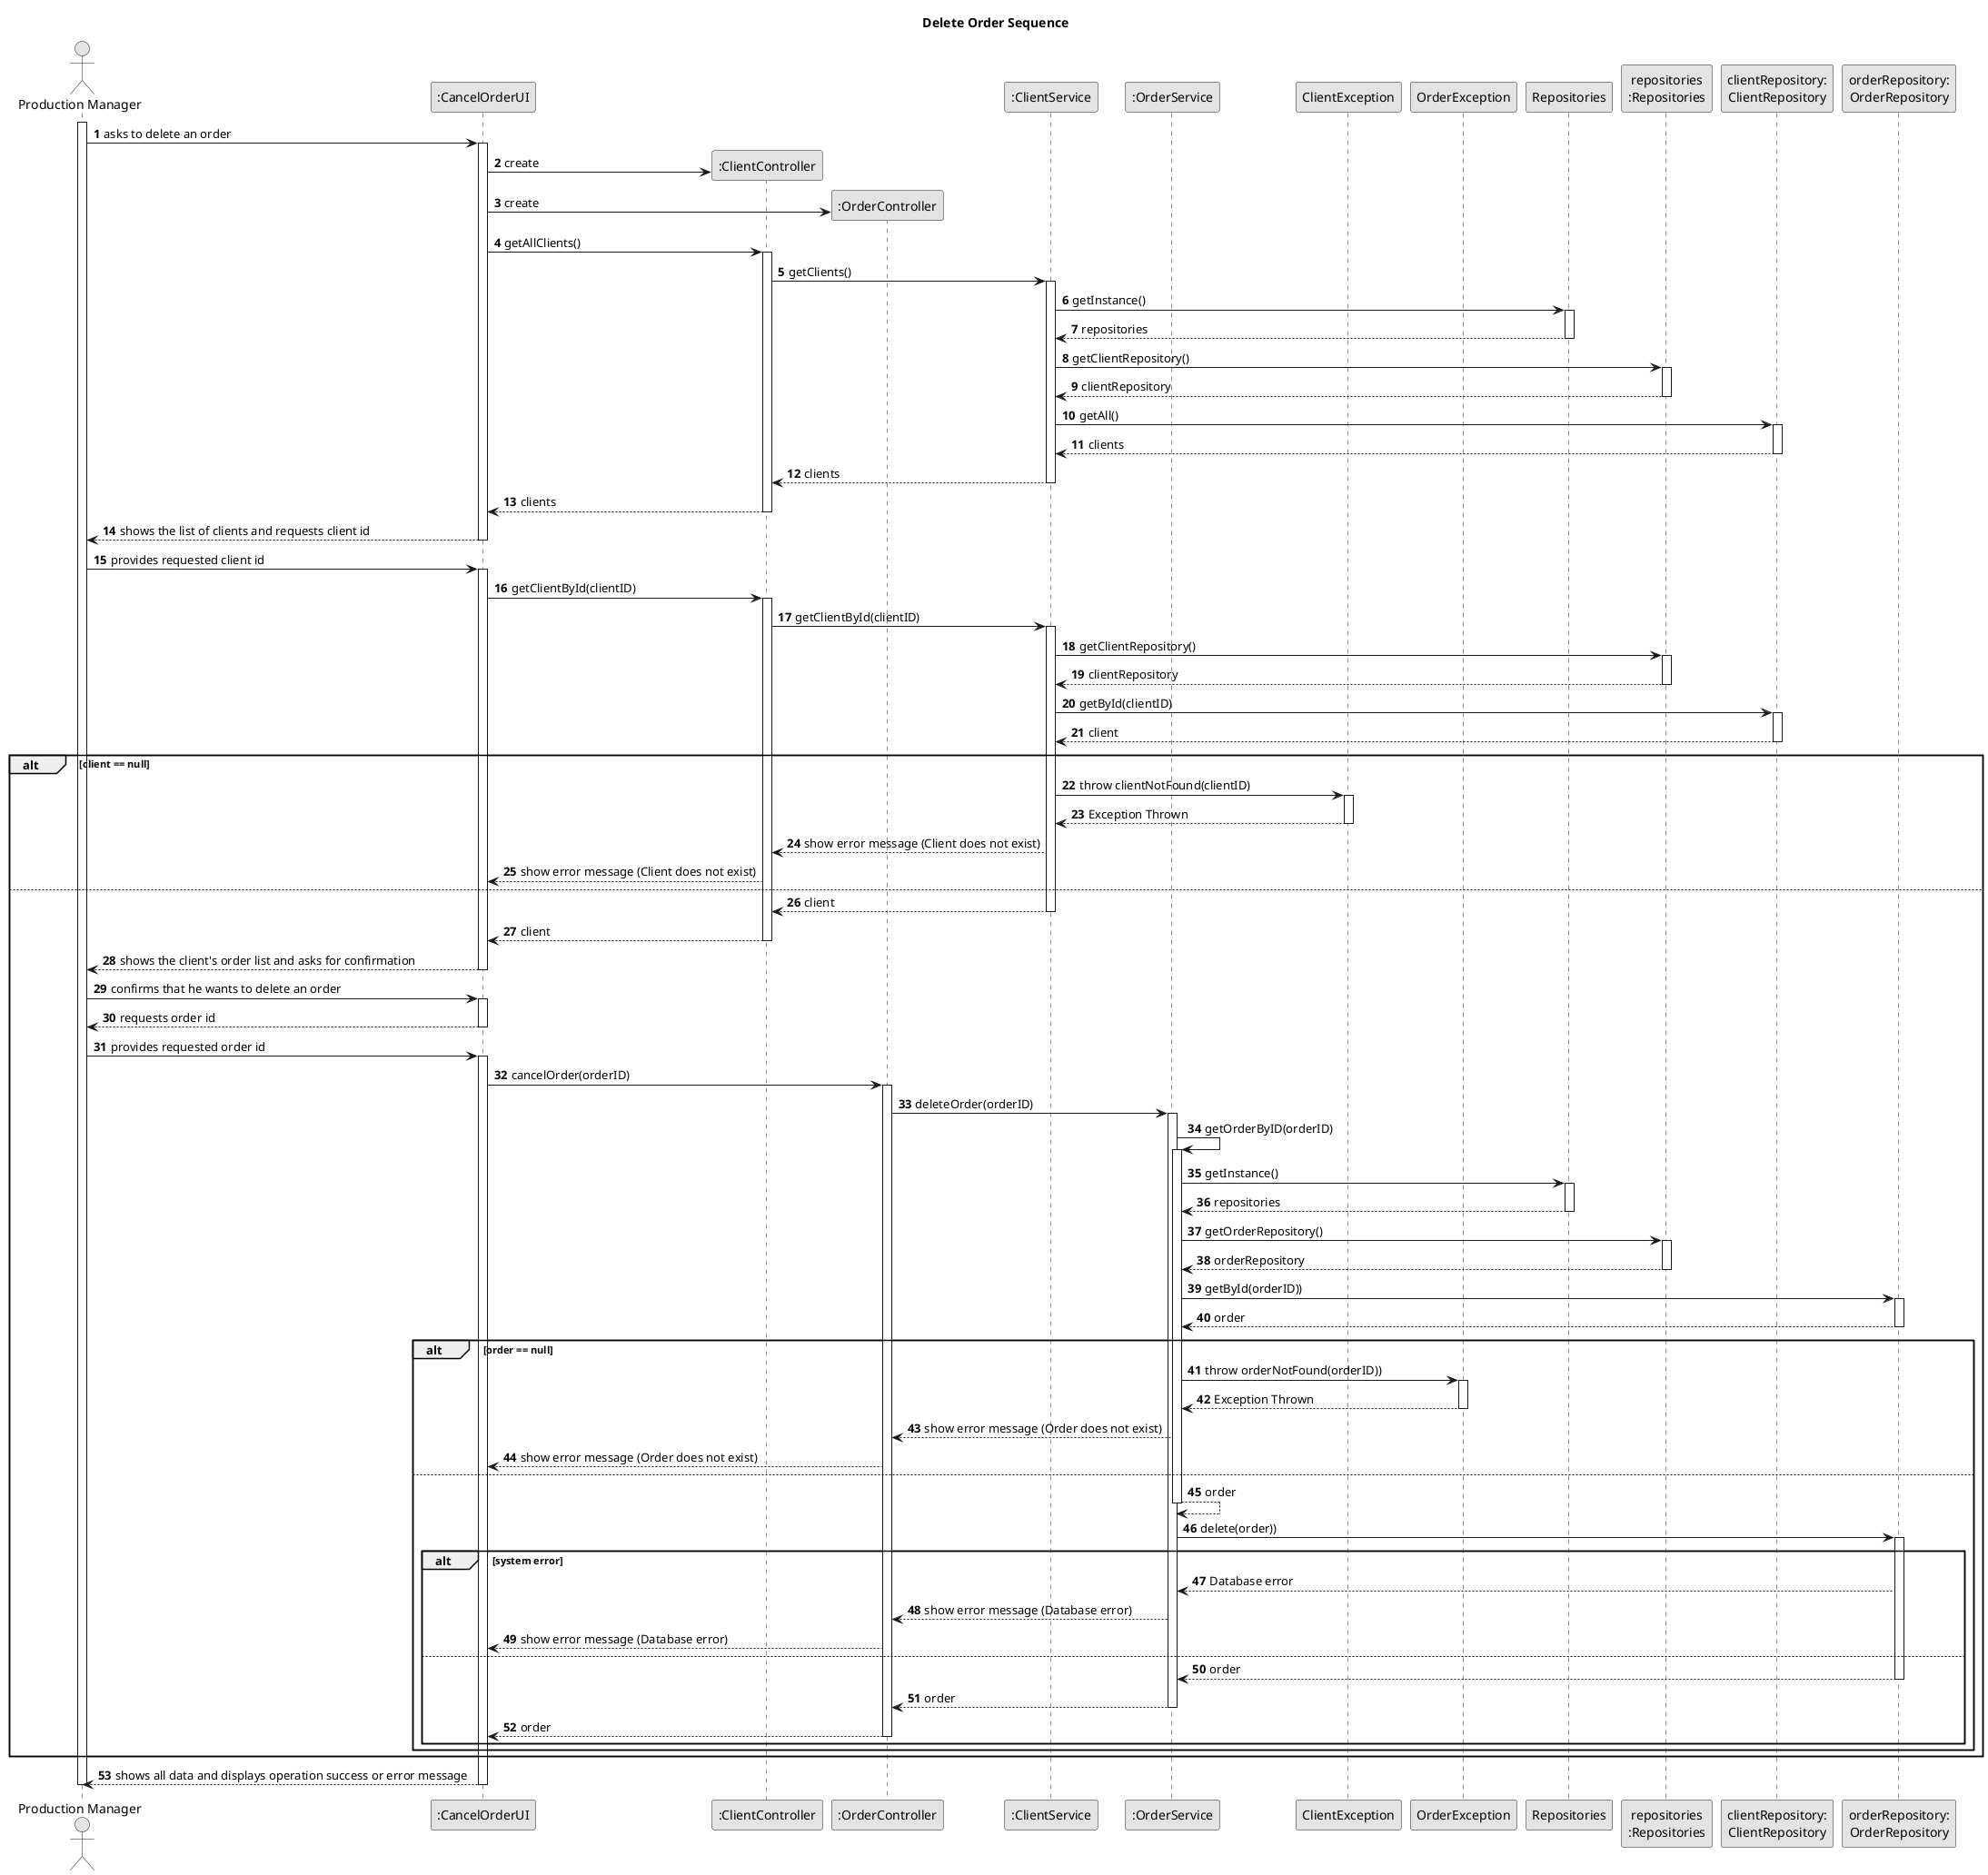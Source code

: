 @startuml
skinparam monochrome true
skinparam packageStyle rectangle
skinparam shadowing false

title System Sequence Diagram (SSD)

autonumber

actor "Production Manager" as PM
participant ":CancelOrderUI" as UI
participant ":ClientController" as clientCTRL
participant ":OrderController" as orderCTRL
participant ":ClientService" as clientSRV
participant ":OrderService" as orderSRV
participant "ClientException" as clientEXC
participant "OrderException" as orderEXC
participant "Repositories" as REPS
participant "repositories\n:Repositories" as REP
participant "clientRepository:\nClientRepository" as clientRepository
participant "orderRepository:\nOrderRepository" as orderRepository

title Delete Order Sequence

activate PM
    PM -> UI : asks to delete an order
    activate UI

        UI -> clientCTRL** : create
        UI -> orderCTRL** : create

        UI -> clientCTRL : getAllClients()
        activate clientCTRL
            clientCTRL -> clientSRV : getClients()
            activate clientSRV

                clientSRV -> REPS : getInstance()
                activate REPS
                REPS --> clientSRV: repositories
                deactivate REPS
                clientSRV -> REP : getClientRepository()
                activate REP
                REP --> clientSRV : clientRepository
                deactivate REP

                clientSRV -> clientRepository : getAll()
                activate clientRepository
                clientRepository --> clientSRV : clients
                deactivate clientRepository
            clientSRV --> clientCTRL : clients
            deactivate clientSRV
        clientCTRL --> UI : clients
        deactivate clientCTRL

    UI --> PM : shows the list of clients and requests client id
    deactivate UI

    PM -> UI : provides requested client id
    activate UI
        UI -> clientCTRL : getClientById(clientID)
        activate clientCTRL
            clientCTRL -> clientSRV : getClientById(clientID)
            activate clientSRV

                clientSRV -> REP : getClientRepository()
                activate REP
                REP --> clientSRV : clientRepository
                deactivate REP

                clientSRV -> clientRepository : getById(clientID)
                activate clientRepository
                clientRepository --> clientSRV : client
                deactivate clientRepository

                    alt client == null
                        clientSRV -> clientEXC: throw clientNotFound(clientID)
                        activate clientEXC
                        clientEXC --> clientSRV: Exception Thrown
                        deactivate clientEXC
                        clientSRV --> clientCTRL: show error message (Client does not exist)
                        clientCTRL --> UI: show error message (Client does not exist)
                    else

            clientSRV --> clientCTRL : client
            deactivate clientSRV
        clientCTRL --> UI : client
        deactivate clientCTRL
        UI --> PM : shows the client's order list and asks for confirmation
    deactivate UI

    PM -> UI : confirms that he wants to delete an order
    activate UI

    UI --> PM: requests order id
    deactivate UI

    PM -> UI : provides requested order id
    activate UI

        UI -> orderCTRL : cancelOrder(orderID)
        activate orderCTRL
            orderCTRL -> orderSRV : deleteOrder(orderID)
            activate orderSRV

                orderSRV -> orderSRV: getOrderByID(orderID)
                activate orderSRV

                orderSRV -> REPS : getInstance()
                activate REPS
                REPS --> orderSRV: repositories
                deactivate REPS

                orderSRV -> REP : getOrderRepository()
                activate REP
                REP --> orderSRV : orderRepository
                deactivate REP

                orderSRV -> orderRepository : getById(orderID))
                activate orderRepository
                orderRepository --> orderSRV : order
                deactivate orderRepository

                    alt order == null
                        orderSRV -> orderEXC: throw orderNotFound(orderID))
                        activate orderEXC
                        orderEXC --> orderSRV: Exception Thrown
                        deactivate orderEXC
                        orderSRV --> orderCTRL: show error message (Order does not exist)
                        orderCTRL --> UI: show error message (Order does not exist)
                    else

                orderSRV --> orderSRV: order
                deactivate orderSRV

                orderSRV -> orderRepository : delete(order))
                activate orderRepository

                    alt system error
                        orderRepository --> orderSRV: Database error

                        orderSRV --> orderCTRL: show error message (Database error)

                        orderCTRL --> UI: show error message (Database error)
                    else

                orderRepository --> orderSRV : order
                deactivate orderRepository

            orderSRV --> orderCTRL : order
            deactivate orderSRV
        orderCTRL --> UI : order
        deactivate orderCTRL

        end
        end
        end

        UI --> PM : shows all data and displays operation success or error message
    deactivate UI

deactivate PM
@enduml
